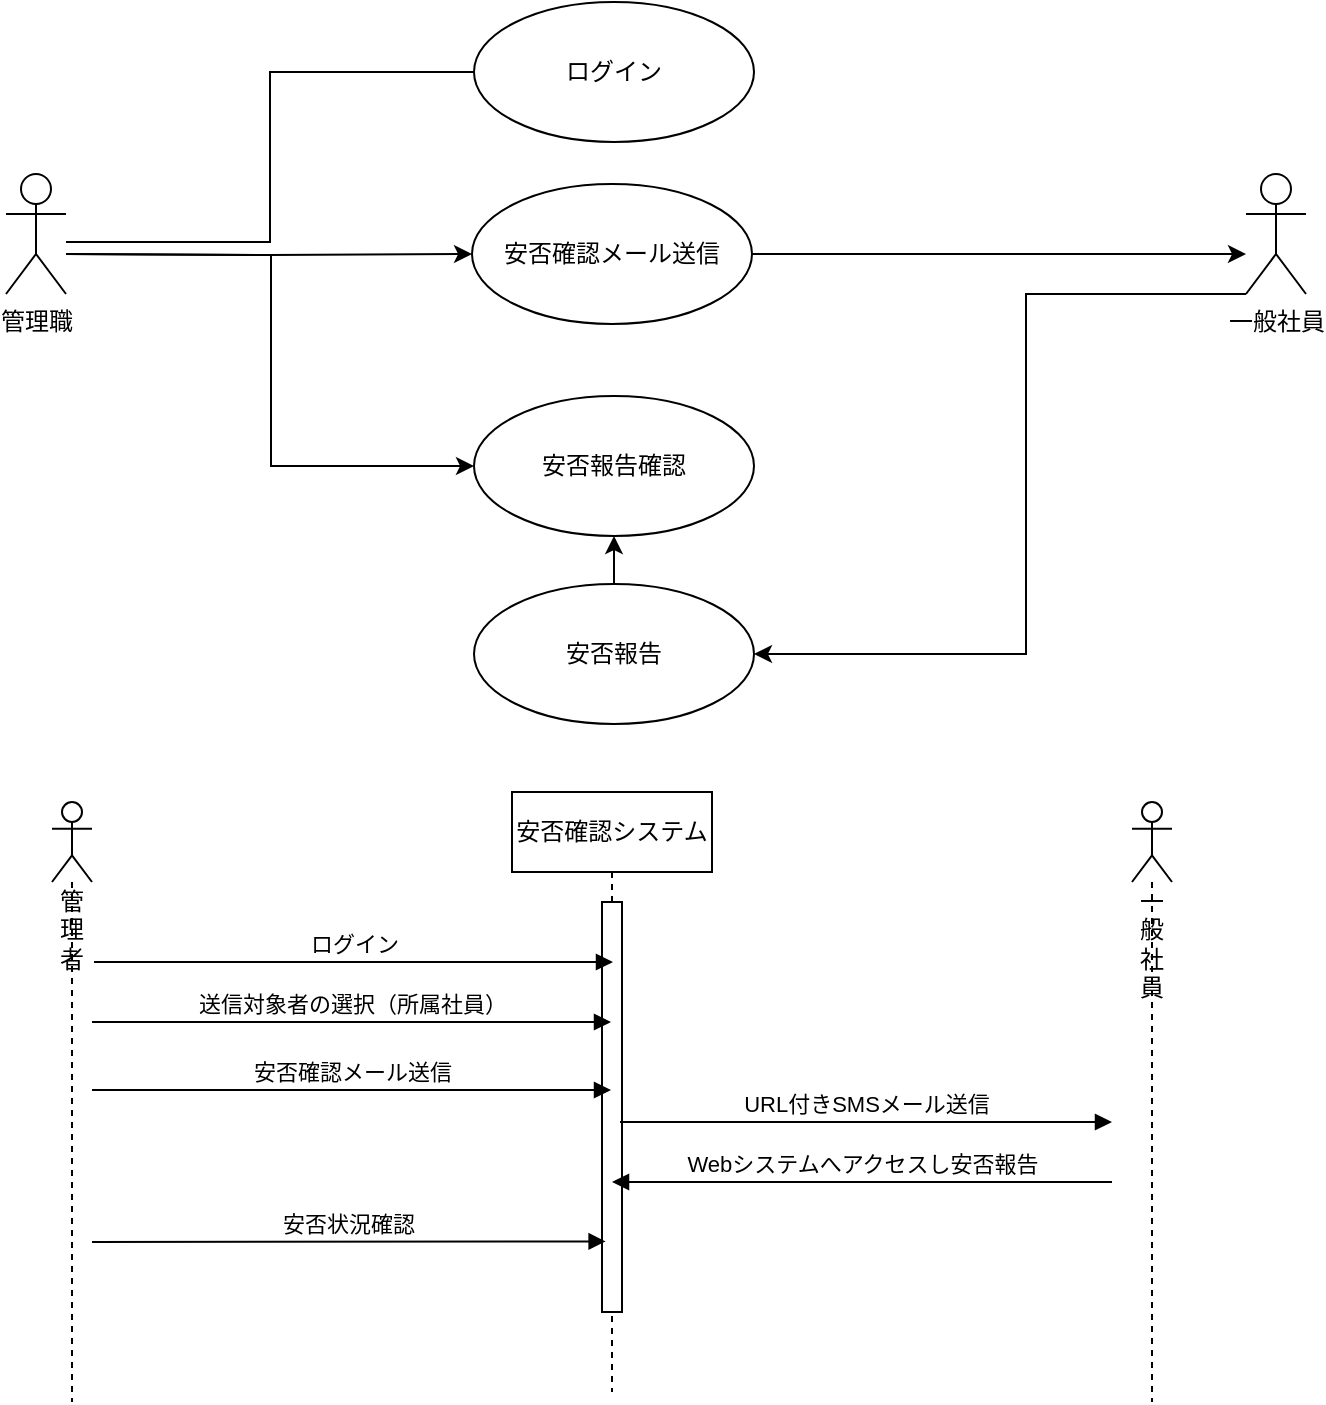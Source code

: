 <mxfile version="17.4.6" type="device"><diagram id="2pA_o_BBKRLdR6AsR-EI" name="Page-1"><mxGraphModel dx="1038" dy="489" grid="1" gridSize="10" guides="1" tooltips="1" connect="1" arrows="1" fold="1" page="1" pageScale="1" pageWidth="827" pageHeight="1169" math="0" shadow="0"><root><mxCell id="0"/><mxCell id="1" parent="0"/><mxCell id="wAVTx6EquCfucestDEIk-33" style="edgeStyle=orthogonalEdgeStyle;rounded=0;orthogonalLoop=1;jettySize=auto;html=1;entryX=0;entryY=0.5;entryDx=0;entryDy=0;startArrow=none;startFill=0;endArrow=none;endFill=0;" edge="1" parent="1" source="wAVTx6EquCfucestDEIk-1" target="wAVTx6EquCfucestDEIk-31"><mxGeometry relative="1" as="geometry"><Array as="points"><mxPoint x="242" y="160"/><mxPoint x="242" y="75"/></Array></mxGeometry></mxCell><mxCell id="wAVTx6EquCfucestDEIk-1" value="管理職" style="shape=umlActor;verticalLabelPosition=bottom;verticalAlign=top;html=1;" vertex="1" parent="1"><mxGeometry x="110" y="126" width="30" height="60" as="geometry"/></mxCell><mxCell id="wAVTx6EquCfucestDEIk-4" style="edgeStyle=orthogonalEdgeStyle;rounded=0;orthogonalLoop=1;jettySize=auto;html=1;entryX=1;entryY=0.5;entryDx=0;entryDy=0;" edge="1" parent="1" target="wAVTx6EquCfucestDEIk-3"><mxGeometry relative="1" as="geometry"><mxPoint x="730" y="186" as="sourcePoint"/><Array as="points"><mxPoint x="620" y="186"/><mxPoint x="620" y="366"/></Array></mxGeometry></mxCell><mxCell id="wAVTx6EquCfucestDEIk-2" value="一般社員" style="shape=umlActor;verticalLabelPosition=bottom;verticalAlign=top;html=1;" vertex="1" parent="1"><mxGeometry x="730" y="126" width="30" height="60" as="geometry"/></mxCell><mxCell id="wAVTx6EquCfucestDEIk-9" style="edgeStyle=orthogonalEdgeStyle;rounded=0;orthogonalLoop=1;jettySize=auto;html=1;entryX=0.5;entryY=1;entryDx=0;entryDy=0;" edge="1" parent="1" source="wAVTx6EquCfucestDEIk-3" target="wAVTx6EquCfucestDEIk-6"><mxGeometry relative="1" as="geometry"/></mxCell><mxCell id="wAVTx6EquCfucestDEIk-3" value="安否報告" style="ellipse;whiteSpace=wrap;html=1;" vertex="1" parent="1"><mxGeometry x="344" y="331" width="140" height="70" as="geometry"/></mxCell><mxCell id="wAVTx6EquCfucestDEIk-5" value="安否確認メール送信" style="ellipse;whiteSpace=wrap;html=1;" vertex="1" parent="1"><mxGeometry x="343" y="131" width="140" height="70" as="geometry"/></mxCell><mxCell id="wAVTx6EquCfucestDEIk-13" style="edgeStyle=orthogonalEdgeStyle;rounded=0;orthogonalLoop=1;jettySize=auto;html=1;exitX=1;exitY=0.5;exitDx=0;exitDy=0;" edge="1" parent="1" source="wAVTx6EquCfucestDEIk-5"><mxGeometry relative="1" as="geometry"><mxPoint x="730" y="166" as="targetPoint"/><Array as="points"><mxPoint x="483" y="166"/></Array></mxGeometry></mxCell><mxCell id="wAVTx6EquCfucestDEIk-6" value="安否報告確認" style="ellipse;whiteSpace=wrap;html=1;" vertex="1" parent="1"><mxGeometry x="344" y="237" width="140" height="70" as="geometry"/></mxCell><mxCell id="wAVTx6EquCfucestDEIk-7" style="edgeStyle=orthogonalEdgeStyle;rounded=0;orthogonalLoop=1;jettySize=auto;html=1;entryX=0;entryY=0.5;entryDx=0;entryDy=0;" edge="1" parent="1" target="wAVTx6EquCfucestDEIk-5"><mxGeometry relative="1" as="geometry"><mxPoint x="140" y="166" as="sourcePoint"/><mxPoint x="344" y="166" as="targetPoint"/></mxGeometry></mxCell><mxCell id="wAVTx6EquCfucestDEIk-8" style="edgeStyle=orthogonalEdgeStyle;rounded=0;orthogonalLoop=1;jettySize=auto;html=1;entryX=0;entryY=0.5;entryDx=0;entryDy=0;" edge="1" parent="1" target="wAVTx6EquCfucestDEIk-6"><mxGeometry relative="1" as="geometry"><mxPoint x="140" y="166" as="sourcePoint"/><mxPoint x="354" y="131" as="targetPoint"/></mxGeometry></mxCell><mxCell id="wAVTx6EquCfucestDEIk-17" value="安否確認システム" style="shape=umlLifeline;perimeter=lifelinePerimeter;whiteSpace=wrap;html=1;container=1;collapsible=0;recursiveResize=0;outlineConnect=0;" vertex="1" parent="1"><mxGeometry x="363" y="435" width="100" height="300" as="geometry"/></mxCell><mxCell id="wAVTx6EquCfucestDEIk-24" value="" style="html=1;points=[];perimeter=orthogonalPerimeter;" vertex="1" parent="wAVTx6EquCfucestDEIk-17"><mxGeometry x="45" y="55" width="10" height="205" as="geometry"/></mxCell><mxCell id="wAVTx6EquCfucestDEIk-21" value="安否状況確認" style="html=1;verticalAlign=bottom;endArrow=block;rounded=0;entryX=0.18;entryY=0.966;entryDx=0;entryDy=0;entryPerimeter=0;" edge="1" parent="1"><mxGeometry width="80" relative="1" as="geometry"><mxPoint x="153" y="660" as="sourcePoint"/><mxPoint x="409.8" y="659.73" as="targetPoint"/></mxGeometry></mxCell><mxCell id="wAVTx6EquCfucestDEIk-22" value="URL付きSMSメール送信" style="html=1;verticalAlign=bottom;endArrow=block;rounded=0;" edge="1" parent="1"><mxGeometry width="80" relative="1" as="geometry"><mxPoint x="417" y="600" as="sourcePoint"/><mxPoint x="663" y="600" as="targetPoint"/></mxGeometry></mxCell><mxCell id="wAVTx6EquCfucestDEIk-23" value="送信対象者の選択（所属社員）" style="html=1;verticalAlign=bottom;endArrow=block;rounded=0;" edge="1" parent="1" target="wAVTx6EquCfucestDEIk-17"><mxGeometry width="80" relative="1" as="geometry"><mxPoint x="153" y="550" as="sourcePoint"/><mxPoint x="303" y="540" as="targetPoint"/></mxGeometry></mxCell><mxCell id="wAVTx6EquCfucestDEIk-25" value="安否確認メール送信" style="html=1;verticalAlign=bottom;startArrow=none;startFill=0;endArrow=block;startSize=8;rounded=0;" edge="1" parent="1" target="wAVTx6EquCfucestDEIk-17"><mxGeometry width="60" relative="1" as="geometry"><mxPoint x="153" y="584" as="sourcePoint"/><mxPoint x="213" y="584" as="targetPoint"/></mxGeometry></mxCell><mxCell id="wAVTx6EquCfucestDEIk-26" value="Webシステムへアクセスし安否報告" style="html=1;verticalAlign=bottom;endArrow=none;rounded=0;startArrow=block;startFill=1;endFill=0;" edge="1" parent="1" source="wAVTx6EquCfucestDEIk-17"><mxGeometry width="80" relative="1" as="geometry"><mxPoint x="543" y="630" as="sourcePoint"/><mxPoint x="663" y="630" as="targetPoint"/></mxGeometry></mxCell><mxCell id="wAVTx6EquCfucestDEIk-28" value="管理者" style="shape=umlLifeline;participant=umlActor;perimeter=lifelinePerimeter;whiteSpace=wrap;html=1;container=1;collapsible=0;recursiveResize=0;verticalAlign=top;spacingTop=36;outlineConnect=0;" vertex="1" parent="1"><mxGeometry x="133" y="440" width="20" height="300" as="geometry"/></mxCell><mxCell id="wAVTx6EquCfucestDEIk-29" value="一般社員" style="shape=umlLifeline;participant=umlActor;perimeter=lifelinePerimeter;whiteSpace=wrap;html=1;container=1;collapsible=0;recursiveResize=0;verticalAlign=top;spacingTop=36;outlineConnect=0;" vertex="1" parent="1"><mxGeometry x="673" y="440" width="20" height="300" as="geometry"/></mxCell><mxCell id="wAVTx6EquCfucestDEIk-31" value="ログイン" style="ellipse;whiteSpace=wrap;html=1;" vertex="1" parent="1"><mxGeometry x="344" y="40" width="140" height="70" as="geometry"/></mxCell><mxCell id="wAVTx6EquCfucestDEIk-34" value="ログイン" style="html=1;verticalAlign=bottom;endArrow=block;rounded=0;" edge="1" parent="1"><mxGeometry width="80" relative="1" as="geometry"><mxPoint x="154" y="520" as="sourcePoint"/><mxPoint x="413.5" y="520" as="targetPoint"/></mxGeometry></mxCell></root></mxGraphModel></diagram></mxfile>